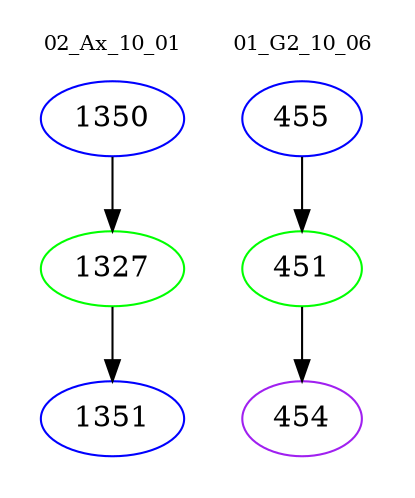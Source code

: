 digraph{
subgraph cluster_0 {
color = white
label = "02_Ax_10_01";
fontsize=10;
T0_1350 [label="1350", color="blue"]
T0_1350 -> T0_1327 [color="black"]
T0_1327 [label="1327", color="green"]
T0_1327 -> T0_1351 [color="black"]
T0_1351 [label="1351", color="blue"]
}
subgraph cluster_1 {
color = white
label = "01_G2_10_06";
fontsize=10;
T1_455 [label="455", color="blue"]
T1_455 -> T1_451 [color="black"]
T1_451 [label="451", color="green"]
T1_451 -> T1_454 [color="black"]
T1_454 [label="454", color="purple"]
}
}

